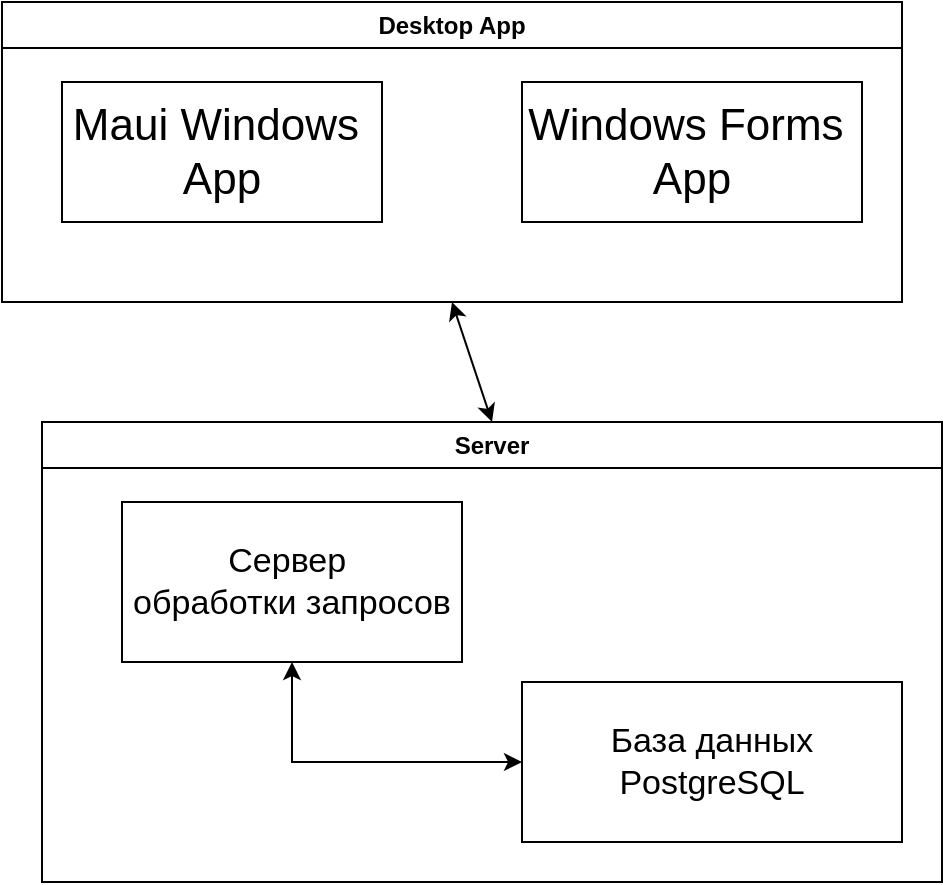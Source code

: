 <mxfile version="24.2.3" type="device">
  <diagram name="Страница — 1" id="hHgu4_A_K6ii4Qnfn_YF">
    <mxGraphModel dx="1461" dy="606" grid="1" gridSize="10" guides="1" tooltips="1" connect="1" arrows="1" fold="1" page="1" pageScale="1" pageWidth="827" pageHeight="1169" math="0" shadow="0">
      <root>
        <mxCell id="0" />
        <mxCell id="1" parent="0" />
        <mxCell id="MLJns0bARZorMI7iFlxt-5" value="Desktop App" style="swimlane;whiteSpace=wrap;html=1;" vertex="1" parent="1">
          <mxGeometry x="140" y="10" width="450" height="150" as="geometry" />
        </mxCell>
        <mxCell id="MLJns0bARZorMI7iFlxt-1" value="&lt;span style=&quot;font-size: 22px;&quot;&gt;Maui Windows&amp;nbsp;&lt;/span&gt;&lt;div&gt;&lt;span style=&quot;font-size: 22px;&quot;&gt;App&lt;/span&gt;&lt;/div&gt;" style="rounded=0;whiteSpace=wrap;html=1;" vertex="1" parent="MLJns0bARZorMI7iFlxt-5">
          <mxGeometry x="30" y="40" width="160" height="70" as="geometry" />
        </mxCell>
        <mxCell id="MLJns0bARZorMI7iFlxt-6" value="&lt;span style=&quot;font-size: 22px;&quot;&gt;Windows Forms&amp;nbsp;&lt;/span&gt;&lt;div&gt;&lt;span style=&quot;font-size: 22px;&quot;&gt;App&lt;/span&gt;&lt;/div&gt;" style="rounded=0;whiteSpace=wrap;html=1;" vertex="1" parent="MLJns0bARZorMI7iFlxt-5">
          <mxGeometry x="260" y="40" width="170" height="70" as="geometry" />
        </mxCell>
        <mxCell id="MLJns0bARZorMI7iFlxt-7" value="Server" style="swimlane;whiteSpace=wrap;html=1;" vertex="1" parent="1">
          <mxGeometry x="160" y="220" width="450" height="230" as="geometry" />
        </mxCell>
        <mxCell id="MLJns0bARZorMI7iFlxt-2" value="&lt;font style=&quot;font-size: 17px;&quot;&gt;Сервер&amp;nbsp;&lt;/font&gt;&lt;div style=&quot;font-size: 17px;&quot;&gt;&lt;font style=&quot;font-size: 17px;&quot;&gt;обработки запросов&lt;/font&gt;&lt;/div&gt;" style="rounded=0;whiteSpace=wrap;html=1;" vertex="1" parent="MLJns0bARZorMI7iFlxt-7">
          <mxGeometry x="40" y="40" width="170" height="80" as="geometry" />
        </mxCell>
        <mxCell id="MLJns0bARZorMI7iFlxt-3" value="&lt;font style=&quot;font-size: 17px;&quot;&gt;База данных&lt;/font&gt;&lt;div&gt;&lt;font style=&quot;font-size: 17px;&quot;&gt;PostgreSQL&lt;/font&gt;&lt;/div&gt;" style="rounded=0;whiteSpace=wrap;html=1;" vertex="1" parent="MLJns0bARZorMI7iFlxt-7">
          <mxGeometry x="240" y="130" width="190" height="80" as="geometry" />
        </mxCell>
        <mxCell id="MLJns0bARZorMI7iFlxt-12" value="" style="endArrow=classic;startArrow=classic;html=1;rounded=0;entryX=0.5;entryY=1;entryDx=0;entryDy=0;exitX=0;exitY=0.5;exitDx=0;exitDy=0;" edge="1" parent="MLJns0bARZorMI7iFlxt-7" source="MLJns0bARZorMI7iFlxt-3" target="MLJns0bARZorMI7iFlxt-2">
          <mxGeometry width="50" height="50" relative="1" as="geometry">
            <mxPoint x="120" y="210" as="sourcePoint" />
            <mxPoint x="170" y="160" as="targetPoint" />
            <Array as="points">
              <mxPoint x="125" y="170" />
            </Array>
          </mxGeometry>
        </mxCell>
        <mxCell id="MLJns0bARZorMI7iFlxt-14" value="" style="endArrow=classic;startArrow=classic;html=1;rounded=0;entryX=0.5;entryY=1;entryDx=0;entryDy=0;exitX=0.5;exitY=0;exitDx=0;exitDy=0;" edge="1" parent="1" source="MLJns0bARZorMI7iFlxt-7" target="MLJns0bARZorMI7iFlxt-5">
          <mxGeometry width="50" height="50" relative="1" as="geometry">
            <mxPoint x="360" y="210" as="sourcePoint" />
            <mxPoint x="410" y="160" as="targetPoint" />
          </mxGeometry>
        </mxCell>
      </root>
    </mxGraphModel>
  </diagram>
</mxfile>
